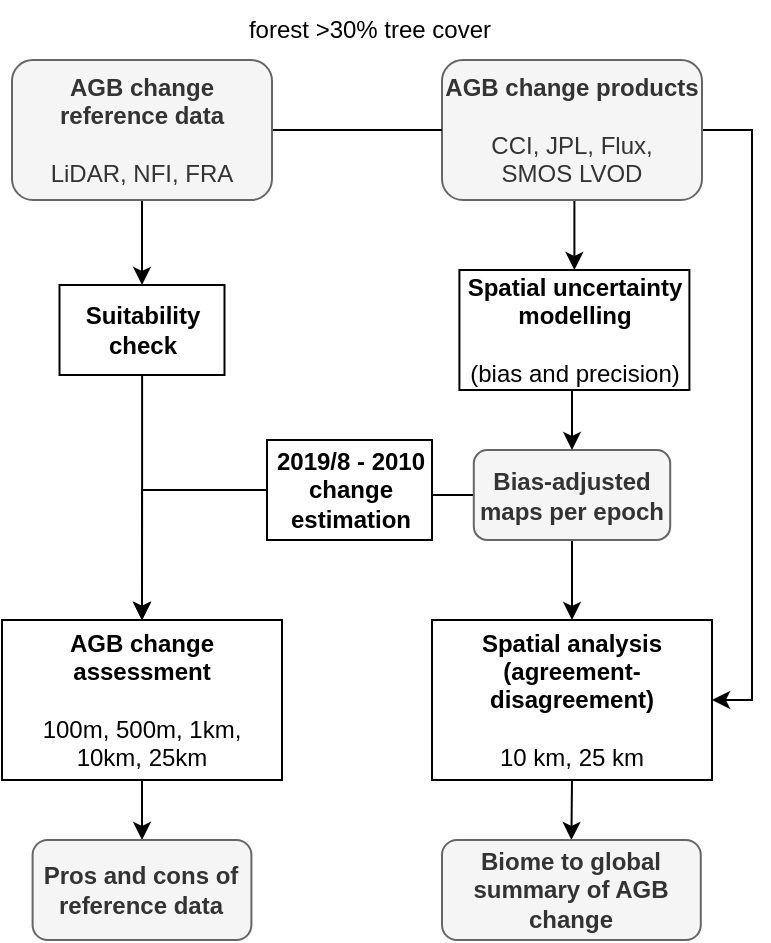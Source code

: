 <mxfile version="16.5.6" type="github">
  <diagram id="7Rsvs0vOTl0MpOckWxuK" name="Page-1">
    <mxGraphModel dx="1038" dy="1688" grid="1" gridSize="10" guides="1" tooltips="1" connect="1" arrows="1" fold="1" page="1" pageScale="1" pageWidth="850" pageHeight="1100" math="0" shadow="0">
      <root>
        <mxCell id="0" />
        <mxCell id="1" parent="0" />
        <mxCell id="ppWgcIUpzZdJKE9_4pGy-2" style="edgeStyle=orthogonalEdgeStyle;rounded=0;orthogonalLoop=1;jettySize=auto;html=1;exitX=0.5;exitY=1;exitDx=0;exitDy=0;entryX=0.5;entryY=0;entryDx=0;entryDy=0;" parent="1" source="egnwOjGB7XM8ltA7sBcv-2" target="Th_g6OGHJ8AeCVoWn9Yl-3" edge="1">
          <mxGeometry relative="1" as="geometry" />
        </mxCell>
        <mxCell id="JLodIQpM55jaAIh9ppAy-11" style="edgeStyle=orthogonalEdgeStyle;rounded=0;orthogonalLoop=1;jettySize=auto;html=1;exitX=1;exitY=0.5;exitDx=0;exitDy=0;entryX=1;entryY=0.5;entryDx=0;entryDy=0;" parent="1" source="egnwOjGB7XM8ltA7sBcv-2" target="JLodIQpM55jaAIh9ppAy-1" edge="1">
          <mxGeometry relative="1" as="geometry" />
        </mxCell>
        <mxCell id="egnwOjGB7XM8ltA7sBcv-2" value="&lt;b&gt;AGB change products&lt;br&gt;&lt;/b&gt;&lt;br&gt;CCI, JPL, Flux, &lt;br&gt;SMOS LVOD&lt;span style=&quot;font-family: &amp;#34;helvetica&amp;#34;&quot;&gt;&lt;br&gt;&lt;/span&gt;" style="rounded=1;whiteSpace=wrap;html=1;fillColor=#f5f5f5;fontColor=#333333;strokeColor=#666666;" parent="1" vertex="1">
          <mxGeometry x="535" y="-850" width="130" height="70" as="geometry" />
        </mxCell>
        <mxCell id="JLodIQpM55jaAIh9ppAy-4" style="edgeStyle=orthogonalEdgeStyle;rounded=0;orthogonalLoop=1;jettySize=auto;html=1;exitX=0.5;exitY=1;exitDx=0;exitDy=0;entryX=0.5;entryY=0;entryDx=0;entryDy=0;" parent="1" source="egnwOjGB7XM8ltA7sBcv-6" target="JLodIQpM55jaAIh9ppAy-1" edge="1">
          <mxGeometry relative="1" as="geometry" />
        </mxCell>
        <mxCell id="JLodIQpM55jaAIh9ppAy-6" style="edgeStyle=orthogonalEdgeStyle;rounded=0;orthogonalLoop=1;jettySize=auto;html=1;exitX=0;exitY=0.5;exitDx=0;exitDy=0;entryX=0.5;entryY=0;entryDx=0;entryDy=0;startArrow=none;" parent="1" source="1FyzoZYISyW6Tx04IFL2-11" target="Th_g6OGHJ8AeCVoWn9Yl-1" edge="1">
          <mxGeometry relative="1" as="geometry">
            <Array as="points" />
          </mxGeometry>
        </mxCell>
        <mxCell id="1FyzoZYISyW6Tx04IFL2-14" style="edgeStyle=orthogonalEdgeStyle;rounded=0;orthogonalLoop=1;jettySize=auto;html=1;exitX=0;exitY=0.5;exitDx=0;exitDy=0;entryX=0.5;entryY=0;entryDx=0;entryDy=0;endArrow=classic;endFill=1;startArrow=none;" parent="1" source="1FyzoZYISyW6Tx04IFL2-11" target="Th_g6OGHJ8AeCVoWn9Yl-1" edge="1">
          <mxGeometry relative="1" as="geometry" />
        </mxCell>
        <mxCell id="1FyzoZYISyW6Tx04IFL2-16" style="edgeStyle=orthogonalEdgeStyle;rounded=0;orthogonalLoop=1;jettySize=auto;html=1;exitX=0;exitY=0.5;exitDx=0;exitDy=0;entryX=1;entryY=0.5;entryDx=0;entryDy=0;endArrow=none;endFill=0;" parent="1" source="egnwOjGB7XM8ltA7sBcv-6" target="1FyzoZYISyW6Tx04IFL2-11" edge="1">
          <mxGeometry relative="1" as="geometry" />
        </mxCell>
        <mxCell id="egnwOjGB7XM8ltA7sBcv-6" value="&lt;b&gt;Bias-adjusted maps per epoch&lt;br&gt;&lt;/b&gt;" style="rounded=1;whiteSpace=wrap;html=1;fillColor=#f5f5f5;strokeColor=#666666;fontColor=#333333;" parent="1" vertex="1">
          <mxGeometry x="550.9" y="-655" width="98.2" height="45" as="geometry" />
        </mxCell>
        <mxCell id="1FyzoZYISyW6Tx04IFL2-4" style="edgeStyle=orthogonalEdgeStyle;rounded=0;orthogonalLoop=1;jettySize=auto;html=1;exitX=0.5;exitY=1;exitDx=0;exitDy=0;entryX=0.5;entryY=0;entryDx=0;entryDy=0;" parent="1" source="Th_g6OGHJ8AeCVoWn9Yl-1" target="1FyzoZYISyW6Tx04IFL2-1" edge="1">
          <mxGeometry relative="1" as="geometry" />
        </mxCell>
        <mxCell id="Th_g6OGHJ8AeCVoWn9Yl-1" value="&lt;b&gt;AGB change assessment&lt;/b&gt;&lt;br&gt;&lt;br&gt;100m, 500m, 1km, &lt;br&gt;10km, 25km" style="rounded=0;whiteSpace=wrap;html=1;" parent="1" vertex="1">
          <mxGeometry x="315" y="-570" width="140" height="80" as="geometry" />
        </mxCell>
        <mxCell id="ppWgcIUpzZdJKE9_4pGy-3" style="edgeStyle=orthogonalEdgeStyle;rounded=0;orthogonalLoop=1;jettySize=auto;html=1;exitX=0.5;exitY=1;exitDx=0;exitDy=0;entryX=0.5;entryY=0;entryDx=0;entryDy=0;" parent="1" source="Th_g6OGHJ8AeCVoWn9Yl-3" target="egnwOjGB7XM8ltA7sBcv-6" edge="1">
          <mxGeometry relative="1" as="geometry" />
        </mxCell>
        <mxCell id="Th_g6OGHJ8AeCVoWn9Yl-3" value="&lt;b&gt;Spatial uncertainty modelling &lt;br&gt;&lt;/b&gt;&lt;br&gt;(bias and precision)" style="rounded=0;whiteSpace=wrap;html=1;" parent="1" vertex="1">
          <mxGeometry x="543.7" y="-745" width="115" height="60" as="geometry" />
        </mxCell>
        <mxCell id="ppWgcIUpzZdJKE9_4pGy-1" value="forest &amp;gt;30% tree cover" style="text;html=1;strokeColor=none;fillColor=none;align=center;verticalAlign=middle;whiteSpace=wrap;rounded=0;" parent="1" vertex="1">
          <mxGeometry x="400" y="-880" width="197.5" height="30" as="geometry" />
        </mxCell>
        <mxCell id="1FyzoZYISyW6Tx04IFL2-5" style="edgeStyle=orthogonalEdgeStyle;rounded=0;orthogonalLoop=1;jettySize=auto;html=1;exitX=0.5;exitY=1;exitDx=0;exitDy=0;entryX=0.5;entryY=0;entryDx=0;entryDy=0;" parent="1" source="JLodIQpM55jaAIh9ppAy-1" target="1FyzoZYISyW6Tx04IFL2-3" edge="1">
          <mxGeometry relative="1" as="geometry" />
        </mxCell>
        <mxCell id="JLodIQpM55jaAIh9ppAy-1" value="&lt;b&gt;Spatial analysis (agreement-disagreement)&lt;br&gt;&lt;/b&gt;&lt;br&gt;10 km, 25 km" style="rounded=0;whiteSpace=wrap;html=1;" parent="1" vertex="1">
          <mxGeometry x="530" y="-570" width="140" height="80" as="geometry" />
        </mxCell>
        <mxCell id="1FyzoZYISyW6Tx04IFL2-1" value="&lt;b&gt;Pros and cons of reference data&lt;br&gt;&lt;/b&gt;" style="rounded=1;whiteSpace=wrap;html=1;fillColor=#f5f5f5;strokeColor=#666666;fontColor=#333333;" parent="1" vertex="1">
          <mxGeometry x="330.3" y="-460" width="109.4" height="50" as="geometry" />
        </mxCell>
        <mxCell id="1FyzoZYISyW6Tx04IFL2-3" value="&lt;b&gt;Biome to global summary of AGB change&lt;/b&gt;" style="rounded=1;whiteSpace=wrap;html=1;fillColor=#f5f5f5;strokeColor=#666666;fontColor=#333333;" parent="1" vertex="1">
          <mxGeometry x="535" y="-460" width="129.4" height="50" as="geometry" />
        </mxCell>
        <mxCell id="1FyzoZYISyW6Tx04IFL2-7" style="edgeStyle=orthogonalEdgeStyle;rounded=0;orthogonalLoop=1;jettySize=auto;html=1;entryX=0.5;entryY=0;entryDx=0;entryDy=0;startArrow=none;" parent="1" target="Th_g6OGHJ8AeCVoWn9Yl-1" edge="1" source="M0abBbCf507AWeJDyTVW-1">
          <mxGeometry relative="1" as="geometry">
            <mxPoint x="380" y="-790" as="sourcePoint" />
          </mxGeometry>
        </mxCell>
        <mxCell id="1FyzoZYISyW6Tx04IFL2-8" style="edgeStyle=orthogonalEdgeStyle;rounded=0;orthogonalLoop=1;jettySize=auto;html=1;exitX=1;exitY=0.5;exitDx=0;exitDy=0;entryX=0;entryY=0.5;entryDx=0;entryDy=0;endArrow=none;endFill=0;" parent="1" source="jS2ryzKoB4n19PCzrcQI-1" target="egnwOjGB7XM8ltA7sBcv-2" edge="1">
          <mxGeometry relative="1" as="geometry" />
        </mxCell>
        <mxCell id="M0abBbCf507AWeJDyTVW-3" style="edgeStyle=orthogonalEdgeStyle;rounded=0;orthogonalLoop=1;jettySize=auto;html=1;exitX=0.5;exitY=1;exitDx=0;exitDy=0;entryX=0.5;entryY=0;entryDx=0;entryDy=0;" edge="1" parent="1" source="jS2ryzKoB4n19PCzrcQI-1" target="M0abBbCf507AWeJDyTVW-1">
          <mxGeometry relative="1" as="geometry" />
        </mxCell>
        <mxCell id="jS2ryzKoB4n19PCzrcQI-1" value="&lt;b style=&quot;font-family: &amp;#34;helvetica&amp;#34;&quot;&gt;AGB change reference data&lt;/b&gt;&lt;br style=&quot;font-family: &amp;#34;helvetica&amp;#34;&quot;&gt;&lt;br style=&quot;font-family: &amp;#34;helvetica&amp;#34;&quot;&gt;&lt;span style=&quot;font-family: &amp;#34;helvetica&amp;#34;&quot;&gt;LiDAR, NFI, FRA&lt;/span&gt;" style="rounded=1;whiteSpace=wrap;html=1;shadow=0;glass=0;sketch=0;fillColor=#f5f5f5;fontColor=#333333;strokeColor=#666666;" parent="1" vertex="1">
          <mxGeometry x="320" y="-850" width="130" height="70" as="geometry" />
        </mxCell>
        <mxCell id="1FyzoZYISyW6Tx04IFL2-11" value="&lt;b&gt;2019/8 - 2010 change estimation&lt;/b&gt;" style="rounded=0;whiteSpace=wrap;html=1;" parent="1" vertex="1">
          <mxGeometry x="447.5" y="-660" width="82.5" height="50" as="geometry" />
        </mxCell>
        <mxCell id="M0abBbCf507AWeJDyTVW-1" value="&lt;b&gt;Suitability check&lt;/b&gt;" style="rounded=0;whiteSpace=wrap;html=1;" vertex="1" parent="1">
          <mxGeometry x="343.75" y="-737.5" width="82.5" height="45" as="geometry" />
        </mxCell>
      </root>
    </mxGraphModel>
  </diagram>
</mxfile>
